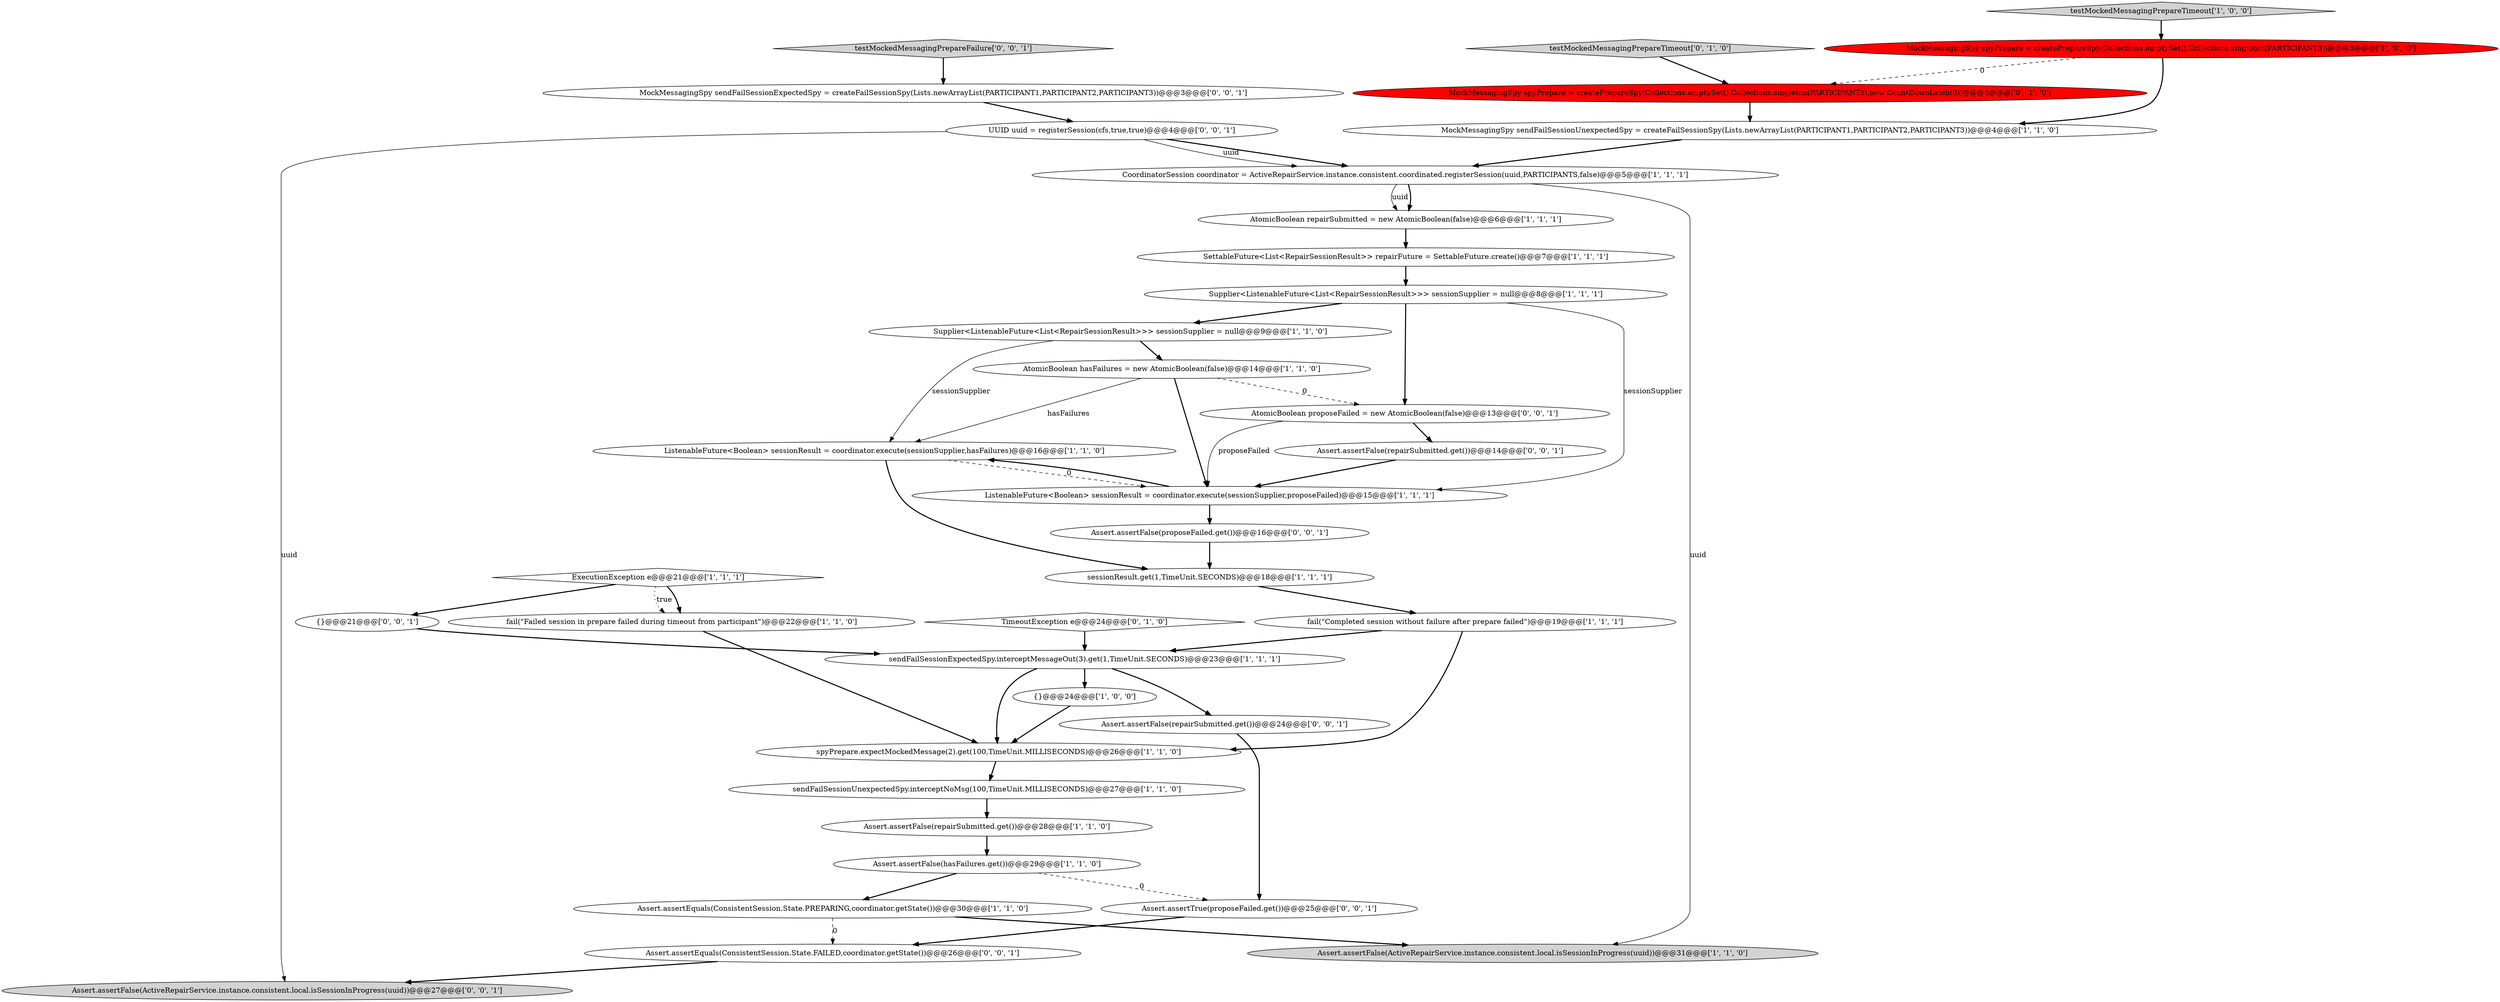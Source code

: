 digraph {
17 [style = filled, label = "AtomicBoolean repairSubmitted = new AtomicBoolean(false)@@@6@@@['1', '1', '1']", fillcolor = white, shape = ellipse image = "AAA0AAABBB1BBB"];
29 [style = filled, label = "Assert.assertTrue(proposeFailed.get())@@@25@@@['0', '0', '1']", fillcolor = white, shape = ellipse image = "AAA0AAABBB3BBB"];
21 [style = filled, label = "fail(\"Completed session without failure after prepare failed\")@@@19@@@['1', '1', '1']", fillcolor = white, shape = ellipse image = "AAA0AAABBB1BBB"];
15 [style = filled, label = "ListenableFuture<Boolean> sessionResult = coordinator.execute(sessionSupplier,hasFailures)@@@16@@@['1', '1', '0']", fillcolor = white, shape = ellipse image = "AAA0AAABBB1BBB"];
19 [style = filled, label = "Supplier<ListenableFuture<List<RepairSessionResult>>> sessionSupplier = null@@@9@@@['1', '1', '0']", fillcolor = white, shape = ellipse image = "AAA0AAABBB1BBB"];
11 [style = filled, label = "Assert.assertEquals(ConsistentSession.State.PREPARING,coordinator.getState())@@@30@@@['1', '1', '0']", fillcolor = white, shape = ellipse image = "AAA0AAABBB1BBB"];
9 [style = filled, label = "MockMessagingSpy spyPrepare = createPrepareSpy(Collections.emptySet(),Collections.singleton(PARTICIPANT3))@@@3@@@['1', '0', '0']", fillcolor = red, shape = ellipse image = "AAA1AAABBB1BBB"];
18 [style = filled, label = "ListenableFuture<Boolean> sessionResult = coordinator.execute(sessionSupplier,proposeFailed)@@@15@@@['1', '1', '1']", fillcolor = white, shape = ellipse image = "AAA0AAABBB1BBB"];
32 [style = filled, label = "AtomicBoolean proposeFailed = new AtomicBoolean(false)@@@13@@@['0', '0', '1']", fillcolor = white, shape = ellipse image = "AAA0AAABBB3BBB"];
34 [style = filled, label = "Assert.assertFalse(ActiveRepairService.instance.consistent.local.isSessionInProgress(uuid))@@@27@@@['0', '0', '1']", fillcolor = lightgray, shape = ellipse image = "AAA0AAABBB3BBB"];
24 [style = filled, label = "MockMessagingSpy spyPrepare = createPrepareSpy(Collections.emptySet(),Collections.singleton(PARTICIPANT3),new CountDownLatch(0))@@@3@@@['0', '1', '0']", fillcolor = red, shape = ellipse image = "AAA1AAABBB2BBB"];
25 [style = filled, label = "TimeoutException e@@@24@@@['0', '1', '0']", fillcolor = white, shape = diamond image = "AAA0AAABBB2BBB"];
30 [style = filled, label = "Assert.assertFalse(proposeFailed.get())@@@16@@@['0', '0', '1']", fillcolor = white, shape = ellipse image = "AAA0AAABBB3BBB"];
35 [style = filled, label = "testMockedMessagingPrepareFailure['0', '0', '1']", fillcolor = lightgray, shape = diamond image = "AAA0AAABBB3BBB"];
23 [style = filled, label = "testMockedMessagingPrepareTimeout['0', '1', '0']", fillcolor = lightgray, shape = diamond image = "AAA0AAABBB2BBB"];
20 [style = filled, label = "fail(\"Failed session in prepare failed during timeout from participant\")@@@22@@@['1', '1', '0']", fillcolor = white, shape = ellipse image = "AAA0AAABBB1BBB"];
8 [style = filled, label = "AtomicBoolean hasFailures = new AtomicBoolean(false)@@@14@@@['1', '1', '0']", fillcolor = white, shape = ellipse image = "AAA0AAABBB1BBB"];
2 [style = filled, label = "{}@@@24@@@['1', '0', '0']", fillcolor = white, shape = ellipse image = "AAA0AAABBB1BBB"];
26 [style = filled, label = "{}@@@21@@@['0', '0', '1']", fillcolor = white, shape = ellipse image = "AAA0AAABBB3BBB"];
13 [style = filled, label = "Assert.assertFalse(ActiveRepairService.instance.consistent.local.isSessionInProgress(uuid))@@@31@@@['1', '1', '0']", fillcolor = lightgray, shape = ellipse image = "AAA0AAABBB1BBB"];
7 [style = filled, label = "MockMessagingSpy sendFailSessionUnexpectedSpy = createFailSessionSpy(Lists.newArrayList(PARTICIPANT1,PARTICIPANT2,PARTICIPANT3))@@@4@@@['1', '1', '0']", fillcolor = white, shape = ellipse image = "AAA0AAABBB1BBB"];
22 [style = filled, label = "sendFailSessionExpectedSpy.interceptMessageOut(3).get(1,TimeUnit.SECONDS)@@@23@@@['1', '1', '1']", fillcolor = white, shape = ellipse image = "AAA0AAABBB1BBB"];
36 [style = filled, label = "Assert.assertFalse(repairSubmitted.get())@@@24@@@['0', '0', '1']", fillcolor = white, shape = ellipse image = "AAA0AAABBB3BBB"];
33 [style = filled, label = "UUID uuid = registerSession(cfs,true,true)@@@4@@@['0', '0', '1']", fillcolor = white, shape = ellipse image = "AAA0AAABBB3BBB"];
1 [style = filled, label = "spyPrepare.expectMockedMessage(2).get(100,TimeUnit.MILLISECONDS)@@@26@@@['1', '1', '0']", fillcolor = white, shape = ellipse image = "AAA0AAABBB1BBB"];
6 [style = filled, label = "Assert.assertFalse(repairSubmitted.get())@@@28@@@['1', '1', '0']", fillcolor = white, shape = ellipse image = "AAA0AAABBB1BBB"];
0 [style = filled, label = "CoordinatorSession coordinator = ActiveRepairService.instance.consistent.coordinated.registerSession(uuid,PARTICIPANTS,false)@@@5@@@['1', '1', '1']", fillcolor = white, shape = ellipse image = "AAA0AAABBB1BBB"];
31 [style = filled, label = "Assert.assertEquals(ConsistentSession.State.FAILED,coordinator.getState())@@@26@@@['0', '0', '1']", fillcolor = white, shape = ellipse image = "AAA0AAABBB3BBB"];
27 [style = filled, label = "MockMessagingSpy sendFailSessionExpectedSpy = createFailSessionSpy(Lists.newArrayList(PARTICIPANT1,PARTICIPANT2,PARTICIPANT3))@@@3@@@['0', '0', '1']", fillcolor = white, shape = ellipse image = "AAA0AAABBB3BBB"];
12 [style = filled, label = "SettableFuture<List<RepairSessionResult>> repairFuture = SettableFuture.create()@@@7@@@['1', '1', '1']", fillcolor = white, shape = ellipse image = "AAA0AAABBB1BBB"];
10 [style = filled, label = "Assert.assertFalse(hasFailures.get())@@@29@@@['1', '1', '0']", fillcolor = white, shape = ellipse image = "AAA0AAABBB1BBB"];
16 [style = filled, label = "sendFailSessionUnexpectedSpy.interceptNoMsg(100,TimeUnit.MILLISECONDS)@@@27@@@['1', '1', '0']", fillcolor = white, shape = ellipse image = "AAA0AAABBB1BBB"];
3 [style = filled, label = "sessionResult.get(1,TimeUnit.SECONDS)@@@18@@@['1', '1', '1']", fillcolor = white, shape = ellipse image = "AAA0AAABBB1BBB"];
4 [style = filled, label = "Supplier<ListenableFuture<List<RepairSessionResult>>> sessionSupplier = null@@@8@@@['1', '1', '1']", fillcolor = white, shape = ellipse image = "AAA0AAABBB1BBB"];
14 [style = filled, label = "testMockedMessagingPrepareTimeout['1', '0', '0']", fillcolor = lightgray, shape = diamond image = "AAA0AAABBB1BBB"];
5 [style = filled, label = "ExecutionException e@@@21@@@['1', '1', '1']", fillcolor = white, shape = diamond image = "AAA0AAABBB1BBB"];
28 [style = filled, label = "Assert.assertFalse(repairSubmitted.get())@@@14@@@['0', '0', '1']", fillcolor = white, shape = ellipse image = "AAA0AAABBB3BBB"];
35->27 [style = bold, label=""];
28->18 [style = bold, label=""];
22->2 [style = bold, label=""];
25->22 [style = bold, label=""];
5->20 [style = bold, label=""];
9->24 [style = dashed, label="0"];
0->17 [style = bold, label=""];
8->18 [style = bold, label=""];
2->1 [style = bold, label=""];
16->6 [style = bold, label=""];
36->29 [style = bold, label=""];
29->31 [style = bold, label=""];
15->18 [style = dashed, label="0"];
18->15 [style = bold, label=""];
4->19 [style = bold, label=""];
8->32 [style = dashed, label="0"];
5->26 [style = bold, label=""];
18->30 [style = bold, label=""];
7->0 [style = bold, label=""];
20->1 [style = bold, label=""];
10->29 [style = dashed, label="0"];
9->7 [style = bold, label=""];
15->3 [style = bold, label=""];
19->8 [style = bold, label=""];
26->22 [style = bold, label=""];
31->34 [style = bold, label=""];
0->17 [style = solid, label="uuid"];
32->18 [style = solid, label="proposeFailed"];
8->15 [style = solid, label="hasFailures"];
33->0 [style = bold, label=""];
19->15 [style = solid, label="sessionSupplier"];
23->24 [style = bold, label=""];
17->12 [style = bold, label=""];
0->13 [style = solid, label="uuid"];
4->18 [style = solid, label="sessionSupplier"];
12->4 [style = bold, label=""];
30->3 [style = bold, label=""];
11->31 [style = dashed, label="0"];
21->22 [style = bold, label=""];
1->16 [style = bold, label=""];
6->10 [style = bold, label=""];
22->36 [style = bold, label=""];
11->13 [style = bold, label=""];
21->1 [style = bold, label=""];
33->34 [style = solid, label="uuid"];
5->20 [style = dotted, label="true"];
3->21 [style = bold, label=""];
14->9 [style = bold, label=""];
33->0 [style = solid, label="uuid"];
27->33 [style = bold, label=""];
22->1 [style = bold, label=""];
24->7 [style = bold, label=""];
32->28 [style = bold, label=""];
4->32 [style = bold, label=""];
10->11 [style = bold, label=""];
}
